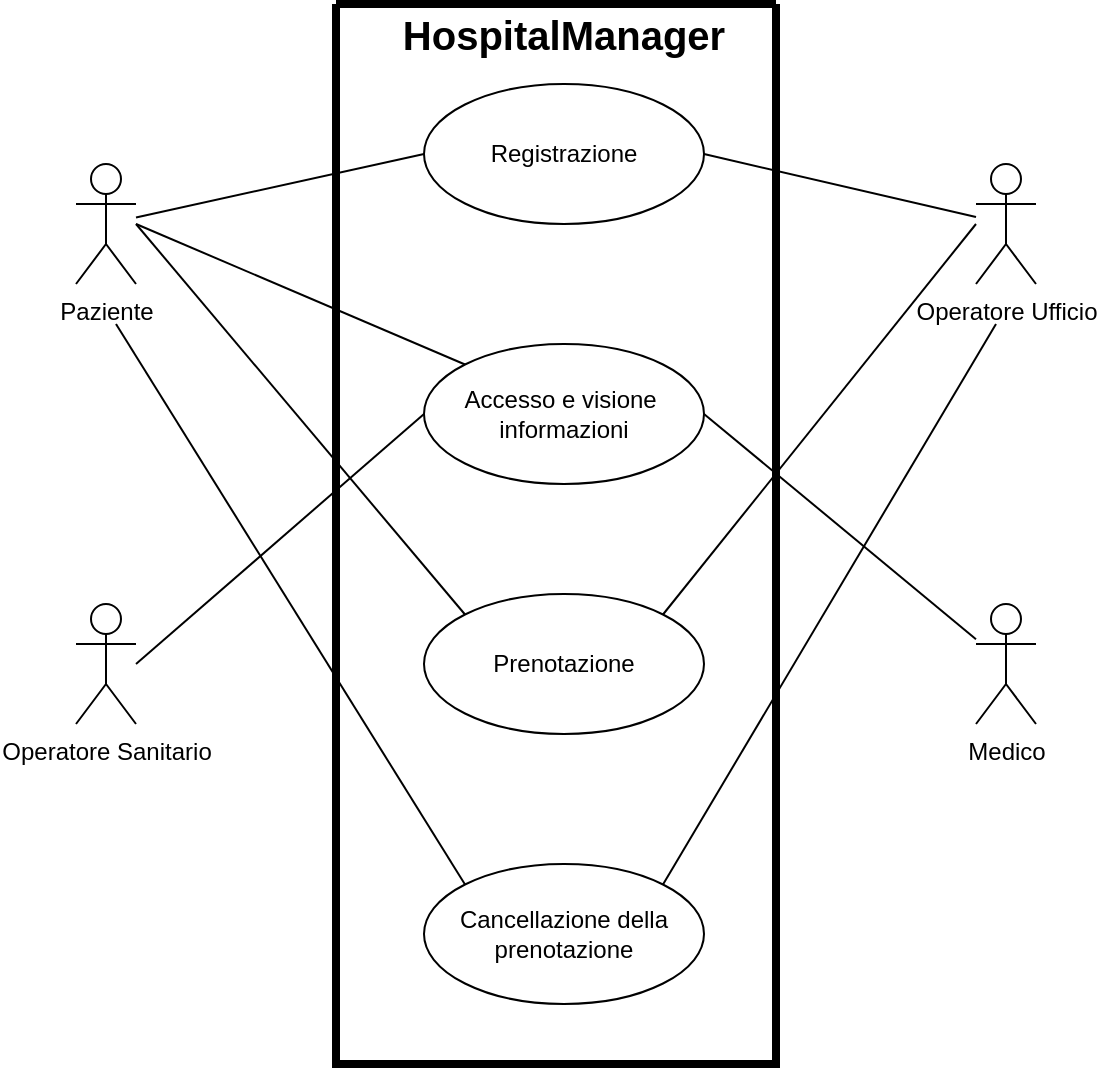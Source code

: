 <mxfile version="22.0.6" type="device">
  <diagram name="Pagina-1" id="yIf8LjUUmN3w4QfTW6sw">
    <mxGraphModel dx="1134" dy="719" grid="1" gridSize="10" guides="1" tooltips="1" connect="1" arrows="1" fold="1" page="1" pageScale="1" pageWidth="827" pageHeight="1169" math="0" shadow="0">
      <root>
        <mxCell id="0" />
        <mxCell id="1" parent="0" />
        <mxCell id="5nyG45vSVXrHwcdyFN02-1" value="Paziente" style="shape=umlActor;verticalLabelPosition=bottom;verticalAlign=top;html=1;" vertex="1" parent="1">
          <mxGeometry x="100" y="90" width="30" height="60" as="geometry" />
        </mxCell>
        <mxCell id="5nyG45vSVXrHwcdyFN02-2" value="Operatore Sanitario" style="shape=umlActor;verticalLabelPosition=bottom;verticalAlign=top;html=1;" vertex="1" parent="1">
          <mxGeometry x="100" y="310" width="30" height="60" as="geometry" />
        </mxCell>
        <mxCell id="5nyG45vSVXrHwcdyFN02-4" value="Operatore Ufficio" style="shape=umlActor;verticalLabelPosition=bottom;verticalAlign=top;html=1;" vertex="1" parent="1">
          <mxGeometry x="550" y="90" width="30" height="60" as="geometry" />
        </mxCell>
        <mxCell id="5nyG45vSVXrHwcdyFN02-5" value="Medico" style="shape=umlActor;verticalLabelPosition=bottom;verticalAlign=top;html=1;" vertex="1" parent="1">
          <mxGeometry x="550" y="310" width="30" height="60" as="geometry" />
        </mxCell>
        <mxCell id="5nyG45vSVXrHwcdyFN02-8" value="Registrazione" style="ellipse;whiteSpace=wrap;html=1;" vertex="1" parent="1">
          <mxGeometry x="274" y="50" width="140" height="70" as="geometry" />
        </mxCell>
        <mxCell id="5nyG45vSVXrHwcdyFN02-19" value="" style="endArrow=none;html=1;rounded=0;entryX=0;entryY=0.5;entryDx=0;entryDy=0;" edge="1" parent="1" source="5nyG45vSVXrHwcdyFN02-1" target="5nyG45vSVXrHwcdyFN02-8">
          <mxGeometry width="50" height="50" relative="1" as="geometry">
            <mxPoint x="170" y="300" as="sourcePoint" />
            <mxPoint x="220" y="250" as="targetPoint" />
          </mxGeometry>
        </mxCell>
        <mxCell id="5nyG45vSVXrHwcdyFN02-21" value="" style="endArrow=none;html=1;rounded=0;entryX=0;entryY=0;entryDx=0;entryDy=0;" edge="1" parent="1" target="5nyG45vSVXrHwcdyFN02-10">
          <mxGeometry width="50" height="50" relative="1" as="geometry">
            <mxPoint x="130" y="120" as="sourcePoint" />
            <mxPoint x="340" y="250" as="targetPoint" />
          </mxGeometry>
        </mxCell>
        <mxCell id="5nyG45vSVXrHwcdyFN02-22" value="" style="endArrow=none;html=1;rounded=0;entryX=0;entryY=0.5;entryDx=0;entryDy=0;" edge="1" parent="1" target="5nyG45vSVXrHwcdyFN02-9">
          <mxGeometry width="50" height="50" relative="1" as="geometry">
            <mxPoint x="130" y="340" as="sourcePoint" />
            <mxPoint x="340" y="250" as="targetPoint" />
          </mxGeometry>
        </mxCell>
        <mxCell id="5nyG45vSVXrHwcdyFN02-23" value="" style="endArrow=none;html=1;rounded=0;exitX=1;exitY=0.5;exitDx=0;exitDy=0;" edge="1" parent="1" source="5nyG45vSVXrHwcdyFN02-8" target="5nyG45vSVXrHwcdyFN02-4">
          <mxGeometry width="50" height="50" relative="1" as="geometry">
            <mxPoint x="290" y="300" as="sourcePoint" />
            <mxPoint x="340" y="250" as="targetPoint" />
          </mxGeometry>
        </mxCell>
        <mxCell id="5nyG45vSVXrHwcdyFN02-24" value="" style="endArrow=none;html=1;rounded=0;exitX=1;exitY=0.5;exitDx=0;exitDy=0;" edge="1" parent="1" source="5nyG45vSVXrHwcdyFN02-9" target="5nyG45vSVXrHwcdyFN02-5">
          <mxGeometry width="50" height="50" relative="1" as="geometry">
            <mxPoint x="290" y="300" as="sourcePoint" />
            <mxPoint x="340" y="250" as="targetPoint" />
          </mxGeometry>
        </mxCell>
        <mxCell id="5nyG45vSVXrHwcdyFN02-25" value="" style="endArrow=none;html=1;rounded=0;exitX=1;exitY=0;exitDx=0;exitDy=0;" edge="1" parent="1" source="5nyG45vSVXrHwcdyFN02-10">
          <mxGeometry width="50" height="50" relative="1" as="geometry">
            <mxPoint x="290" y="300" as="sourcePoint" />
            <mxPoint x="550" y="120" as="targetPoint" />
          </mxGeometry>
        </mxCell>
        <mxCell id="5nyG45vSVXrHwcdyFN02-26" value="" style="endArrow=none;html=1;rounded=0;entryX=0;entryY=0;entryDx=0;entryDy=0;" edge="1" parent="1" target="5nyG45vSVXrHwcdyFN02-11">
          <mxGeometry width="50" height="50" relative="1" as="geometry">
            <mxPoint x="120" y="170" as="sourcePoint" />
            <mxPoint x="340" y="250" as="targetPoint" />
          </mxGeometry>
        </mxCell>
        <mxCell id="5nyG45vSVXrHwcdyFN02-27" value="" style="endArrow=none;html=1;rounded=0;entryX=0;entryY=0;entryDx=0;entryDy=0;" edge="1" parent="1" target="5nyG45vSVXrHwcdyFN02-9">
          <mxGeometry width="50" height="50" relative="1" as="geometry">
            <mxPoint x="130" y="120" as="sourcePoint" />
            <mxPoint x="320" y="250" as="targetPoint" />
          </mxGeometry>
        </mxCell>
        <mxCell id="5nyG45vSVXrHwcdyFN02-28" value="" style="endArrow=none;html=1;rounded=0;exitX=1;exitY=0;exitDx=0;exitDy=0;" edge="1" parent="1" source="5nyG45vSVXrHwcdyFN02-11">
          <mxGeometry width="50" height="50" relative="1" as="geometry">
            <mxPoint x="270" y="300" as="sourcePoint" />
            <mxPoint x="560" y="170" as="targetPoint" />
          </mxGeometry>
        </mxCell>
        <mxCell id="5nyG45vSVXrHwcdyFN02-29" value="HospitalManager" style="text;html=1;strokeColor=none;fillColor=none;align=center;verticalAlign=middle;whiteSpace=wrap;rounded=0;strokeWidth=1;fontStyle=1;fontSize=20;" vertex="1" parent="1">
          <mxGeometry x="314" y="10" width="60" height="30" as="geometry" />
        </mxCell>
        <mxCell id="5nyG45vSVXrHwcdyFN02-31" value="" style="swimlane;startSize=0;strokeWidth=4;" vertex="1" parent="1">
          <mxGeometry x="230" y="10" width="220" height="530" as="geometry" />
        </mxCell>
        <mxCell id="5nyG45vSVXrHwcdyFN02-11" value="Cancellazione della&lt;br&gt;prenotazione" style="ellipse;whiteSpace=wrap;html=1;" vertex="1" parent="5nyG45vSVXrHwcdyFN02-31">
          <mxGeometry x="44" y="430" width="140" height="70" as="geometry" />
        </mxCell>
        <mxCell id="5nyG45vSVXrHwcdyFN02-10" value="Prenotazione" style="ellipse;whiteSpace=wrap;html=1;" vertex="1" parent="5nyG45vSVXrHwcdyFN02-31">
          <mxGeometry x="44" y="295" width="140" height="70" as="geometry" />
        </mxCell>
        <mxCell id="5nyG45vSVXrHwcdyFN02-9" value="Accesso e visione&amp;nbsp;&lt;br&gt;informazioni" style="ellipse;whiteSpace=wrap;html=1;" vertex="1" parent="5nyG45vSVXrHwcdyFN02-31">
          <mxGeometry x="44" y="170" width="140" height="70" as="geometry" />
        </mxCell>
      </root>
    </mxGraphModel>
  </diagram>
</mxfile>
